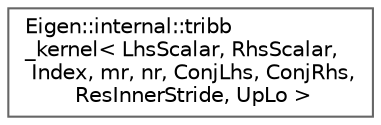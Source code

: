 digraph "Graphical Class Hierarchy"
{
 // LATEX_PDF_SIZE
  bgcolor="transparent";
  edge [fontname=Helvetica,fontsize=10,labelfontname=Helvetica,labelfontsize=10];
  node [fontname=Helvetica,fontsize=10,shape=box,height=0.2,width=0.4];
  rankdir="LR";
  Node0 [id="Node000000",label="Eigen::internal::tribb\l_kernel\< LhsScalar, RhsScalar,\l Index, mr, nr, ConjLhs, ConjRhs,\l ResInnerStride, UpLo \>",height=0.2,width=0.4,color="grey40", fillcolor="white", style="filled",URL="$structEigen_1_1internal_1_1tribb__kernel.html",tooltip=" "];
}
